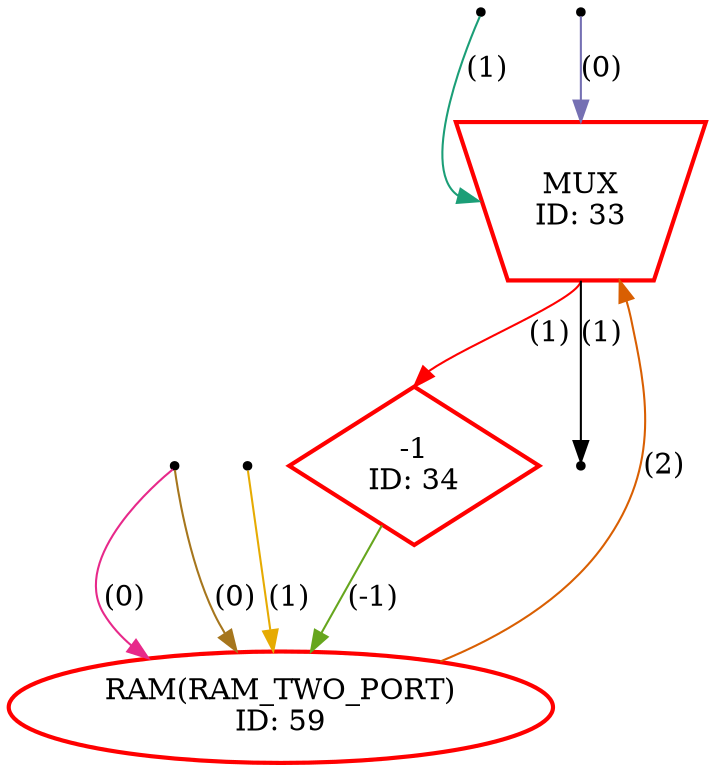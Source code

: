 digraph NebMLMCStreamKernel_illegalLoop{
	NodeMux33 [color=red, style="bold", shape=invtrapezium, label="MUX\nID: 33", height=0.5];
	NodeRAM59 [color=red, style="bold", label="RAM(RAM_TWO_PORT)\nID: 59"];
	NodeStreamOffset34 [color=red, style="bold", shape=diamond, label="-1\nID: 34"];
	NodeEq31 [shape=point];
	NodeEq31 -> NodeMux33[label="(1)" headport="w" color="/dark28/1" photon_data="EDGE,SrcNode:31,SrcNodePort:result"];
	NodeRAM59 -> NodeMux33[label="(2)" color="/dark28/2" photon_data="EDGE,SrcNode:59,SrcNodePort:doutb"];
	NodeConstantRawBits32 [shape=point];
	NodeConstantRawBits32 -> NodeMux33[label="(0)" color="/dark28/3" photon_data="EDGE,SrcNode:32,SrcNodePort:value"];
	NodeSub38 [shape=point];
	NodeMux33 -> NodeSub38 [label="(1)"];
	NodeCounterV115 [shape=point];
	NodeCounterV115 -> NodeRAM59[label="(0)" color="/dark28/4" photon_data="EDGE,SrcNode:15,SrcNodePort:count"];
	NodeStreamOffset34 -> NodeRAM59[label="(-1)" color="/dark28/5" photon_data="EDGE,SrcNode:34,SrcNodePort:output"];
	NodeEq36 [shape=point];
	NodeEq36 -> NodeRAM59[label="(1)" color="/dark28/6" photon_data="EDGE,SrcNode:36,SrcNodePort:result"];
	NodeCounterV115 [shape=point];
	NodeCounterV115 -> NodeRAM59[label="(0)" color="/dark28/7" photon_data="EDGE,SrcNode:15,SrcNodePort:count"];
	NodeMux33 -> NodeStreamOffset34[label="(1)" headport="n", tailport="s", color=red photon_data="EDGE,SrcNode:33,SrcNodePort:result"];
}
